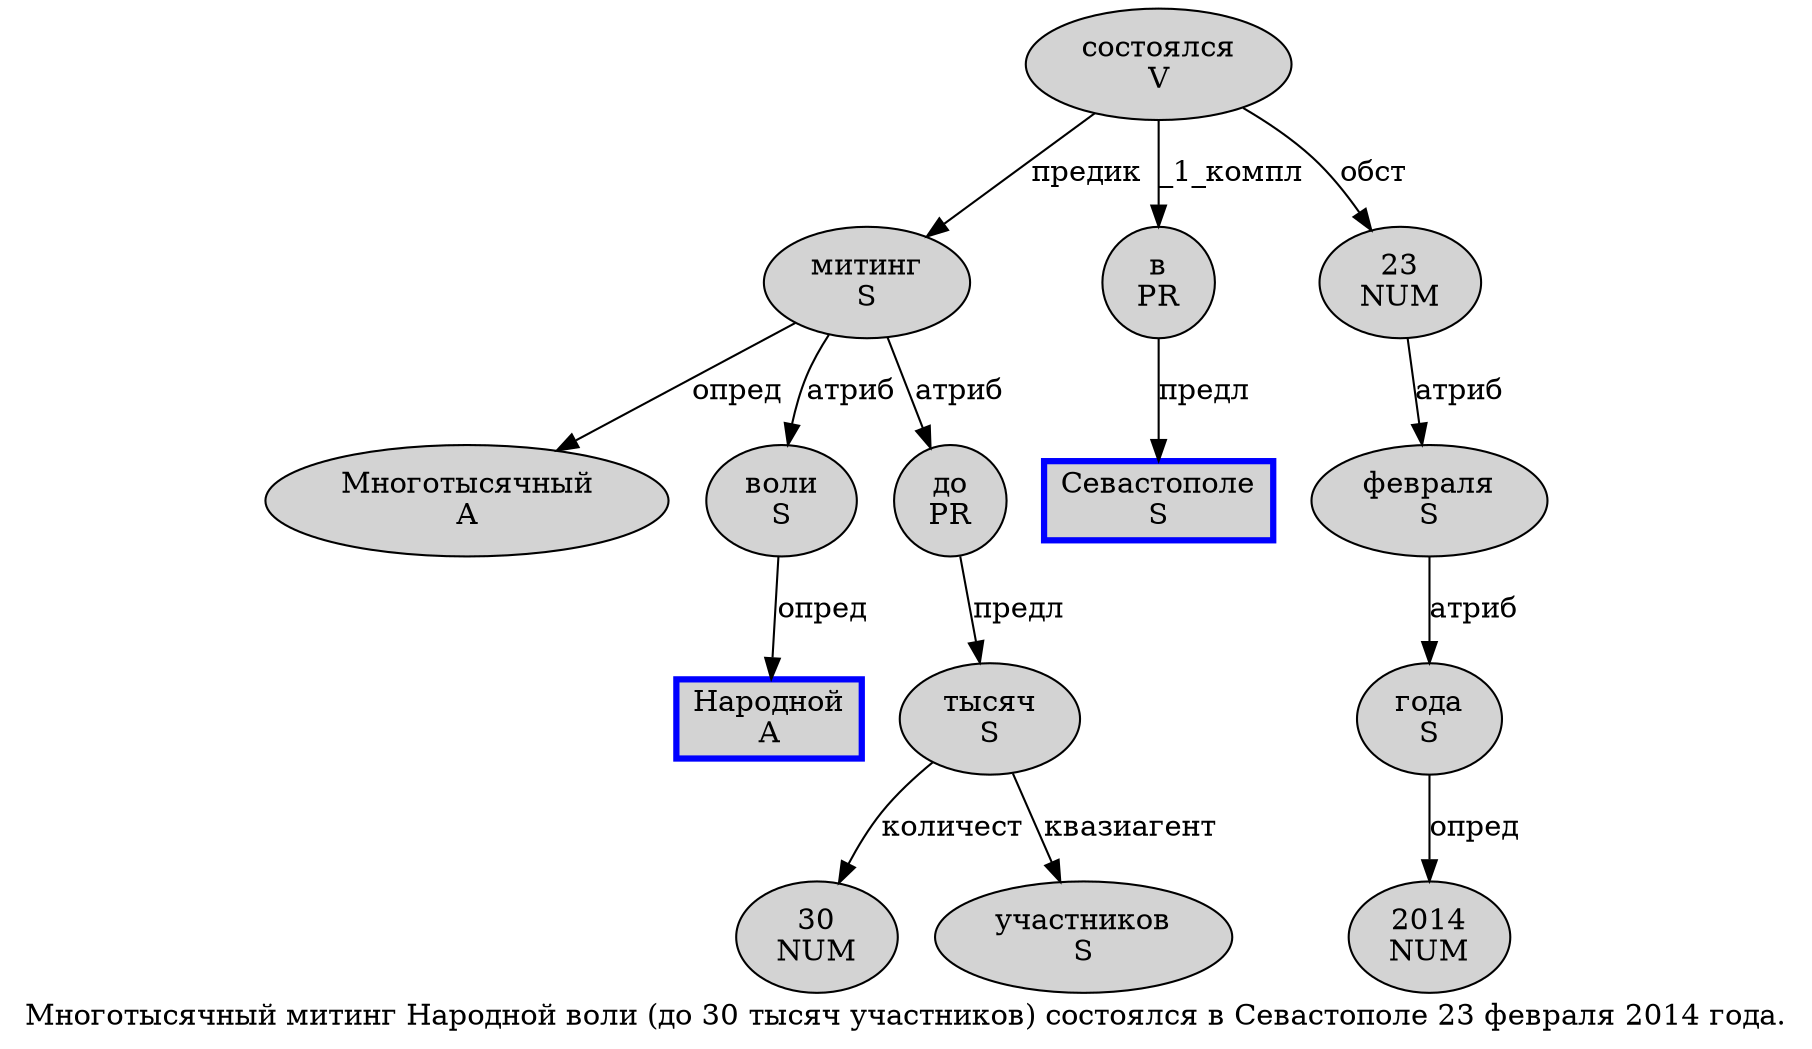 digraph SENTENCE_363 {
	graph [label="Многотысячный митинг Народной воли (до 30 тысяч участников) состоялся в Севастополе 23 февраля 2014 года."]
	node [style=filled]
		0 [label="Многотысячный
A" color="" fillcolor=lightgray penwidth=1 shape=ellipse]
		1 [label="митинг
S" color="" fillcolor=lightgray penwidth=1 shape=ellipse]
		2 [label="Народной
A" color=blue fillcolor=lightgray penwidth=3 shape=box]
		3 [label="воли
S" color="" fillcolor=lightgray penwidth=1 shape=ellipse]
		5 [label="до
PR" color="" fillcolor=lightgray penwidth=1 shape=ellipse]
		6 [label="30
NUM" color="" fillcolor=lightgray penwidth=1 shape=ellipse]
		7 [label="тысяч
S" color="" fillcolor=lightgray penwidth=1 shape=ellipse]
		8 [label="участников
S" color="" fillcolor=lightgray penwidth=1 shape=ellipse]
		10 [label="состоялся
V" color="" fillcolor=lightgray penwidth=1 shape=ellipse]
		11 [label="в
PR" color="" fillcolor=lightgray penwidth=1 shape=ellipse]
		12 [label="Севастополе
S" color=blue fillcolor=lightgray penwidth=3 shape=box]
		13 [label="23
NUM" color="" fillcolor=lightgray penwidth=1 shape=ellipse]
		14 [label="февраля
S" color="" fillcolor=lightgray penwidth=1 shape=ellipse]
		15 [label="2014
NUM" color="" fillcolor=lightgray penwidth=1 shape=ellipse]
		16 [label="года
S" color="" fillcolor=lightgray penwidth=1 shape=ellipse]
			14 -> 16 [label="атриб"]
			1 -> 0 [label="опред"]
			1 -> 3 [label="атриб"]
			1 -> 5 [label="атриб"]
			11 -> 12 [label="предл"]
			7 -> 6 [label="количест"]
			7 -> 8 [label="квазиагент"]
			5 -> 7 [label="предл"]
			13 -> 14 [label="атриб"]
			10 -> 1 [label="предик"]
			10 -> 11 [label="_1_компл"]
			10 -> 13 [label="обст"]
			3 -> 2 [label="опред"]
			16 -> 15 [label="опред"]
}